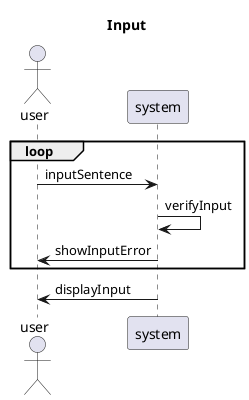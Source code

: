 @startuml Input
title Input
actor user
participant system
loop
user -> system: inputSentence
system -> system: verifyInput
system -> user: showInputError
end
system -> user: displayInput
@enduml